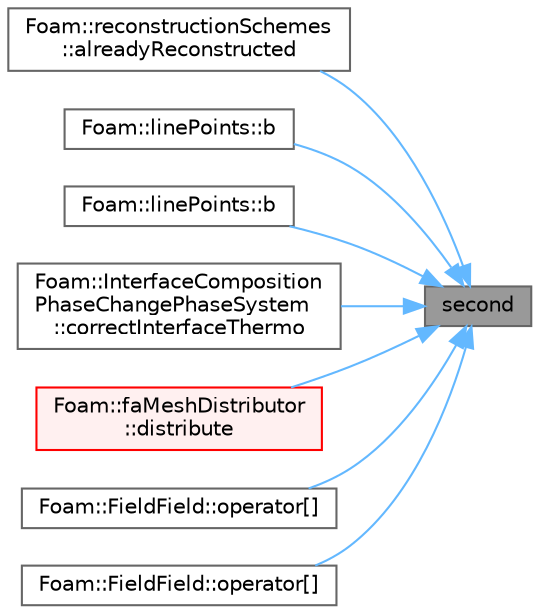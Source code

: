 digraph "second"
{
 // LATEX_PDF_SIZE
  bgcolor="transparent";
  edge [fontname=Helvetica,fontsize=10,labelfontname=Helvetica,labelfontsize=10];
  node [fontname=Helvetica,fontsize=10,shape=box,height=0.2,width=0.4];
  rankdir="RL";
  Node1 [id="Node000001",label="second",height=0.2,width=0.4,color="gray40", fillcolor="grey60", style="filled", fontcolor="black",tooltip=" "];
  Node1 -> Node2 [id="edge1_Node000001_Node000002",dir="back",color="steelblue1",style="solid",tooltip=" "];
  Node2 [id="Node000002",label="Foam::reconstructionSchemes\l::alreadyReconstructed",height=0.2,width=0.4,color="grey40", fillcolor="white", style="filled",URL="$classFoam_1_1reconstructionSchemes.html#a7021b116fac51d21d570d8cb4babad28",tooltip=" "];
  Node1 -> Node3 [id="edge2_Node000001_Node000003",dir="back",color="steelblue1",style="solid",tooltip=" "];
  Node3 [id="Node000003",label="Foam::linePoints::b",height=0.2,width=0.4,color="grey40", fillcolor="white", style="filled",URL="$classFoam_1_1linePoints.html#a4f50b88ed63708ca660bac7352f59501",tooltip=" "];
  Node1 -> Node4 [id="edge3_Node000001_Node000004",dir="back",color="steelblue1",style="solid",tooltip=" "];
  Node4 [id="Node000004",label="Foam::linePoints::b",height=0.2,width=0.4,color="grey40", fillcolor="white", style="filled",URL="$classFoam_1_1linePoints.html#a144e1fb537a40e25896ba238c2150ef7",tooltip=" "];
  Node1 -> Node5 [id="edge4_Node000001_Node000005",dir="back",color="steelblue1",style="solid",tooltip=" "];
  Node5 [id="Node000005",label="Foam::InterfaceComposition\lPhaseChangePhaseSystem\l::correctInterfaceThermo",height=0.2,width=0.4,color="grey40", fillcolor="white", style="filled",URL="$classFoam_1_1InterfaceCompositionPhaseChangePhaseSystem.html#a49acbe6bbfb8665ce4c3fdc7e52d385b",tooltip=" "];
  Node1 -> Node6 [id="edge5_Node000001_Node000006",dir="back",color="steelblue1",style="solid",tooltip=" "];
  Node6 [id="Node000006",label="Foam::faMeshDistributor\l::distribute",height=0.2,width=0.4,color="red", fillcolor="#FFF0F0", style="filled",URL="$classFoam_1_1faMeshDistributor.html#a4a33c145bf6c619b3b41302477a3dbfe",tooltip=" "];
  Node1 -> Node8 [id="edge6_Node000001_Node000008",dir="back",color="steelblue1",style="solid",tooltip=" "];
  Node8 [id="Node000008",label="Foam::FieldField::operator[]",height=0.2,width=0.4,color="grey40", fillcolor="white", style="filled",URL="$classFoam_1_1FieldField.html#a9cab35a90b63c22ce73a4119c228f4de",tooltip=" "];
  Node1 -> Node9 [id="edge7_Node000001_Node000009",dir="back",color="steelblue1",style="solid",tooltip=" "];
  Node9 [id="Node000009",label="Foam::FieldField::operator[]",height=0.2,width=0.4,color="grey40", fillcolor="white", style="filled",URL="$classFoam_1_1FieldField.html#a62568aedcd103f8413a7b69b8e4098d5",tooltip=" "];
}
